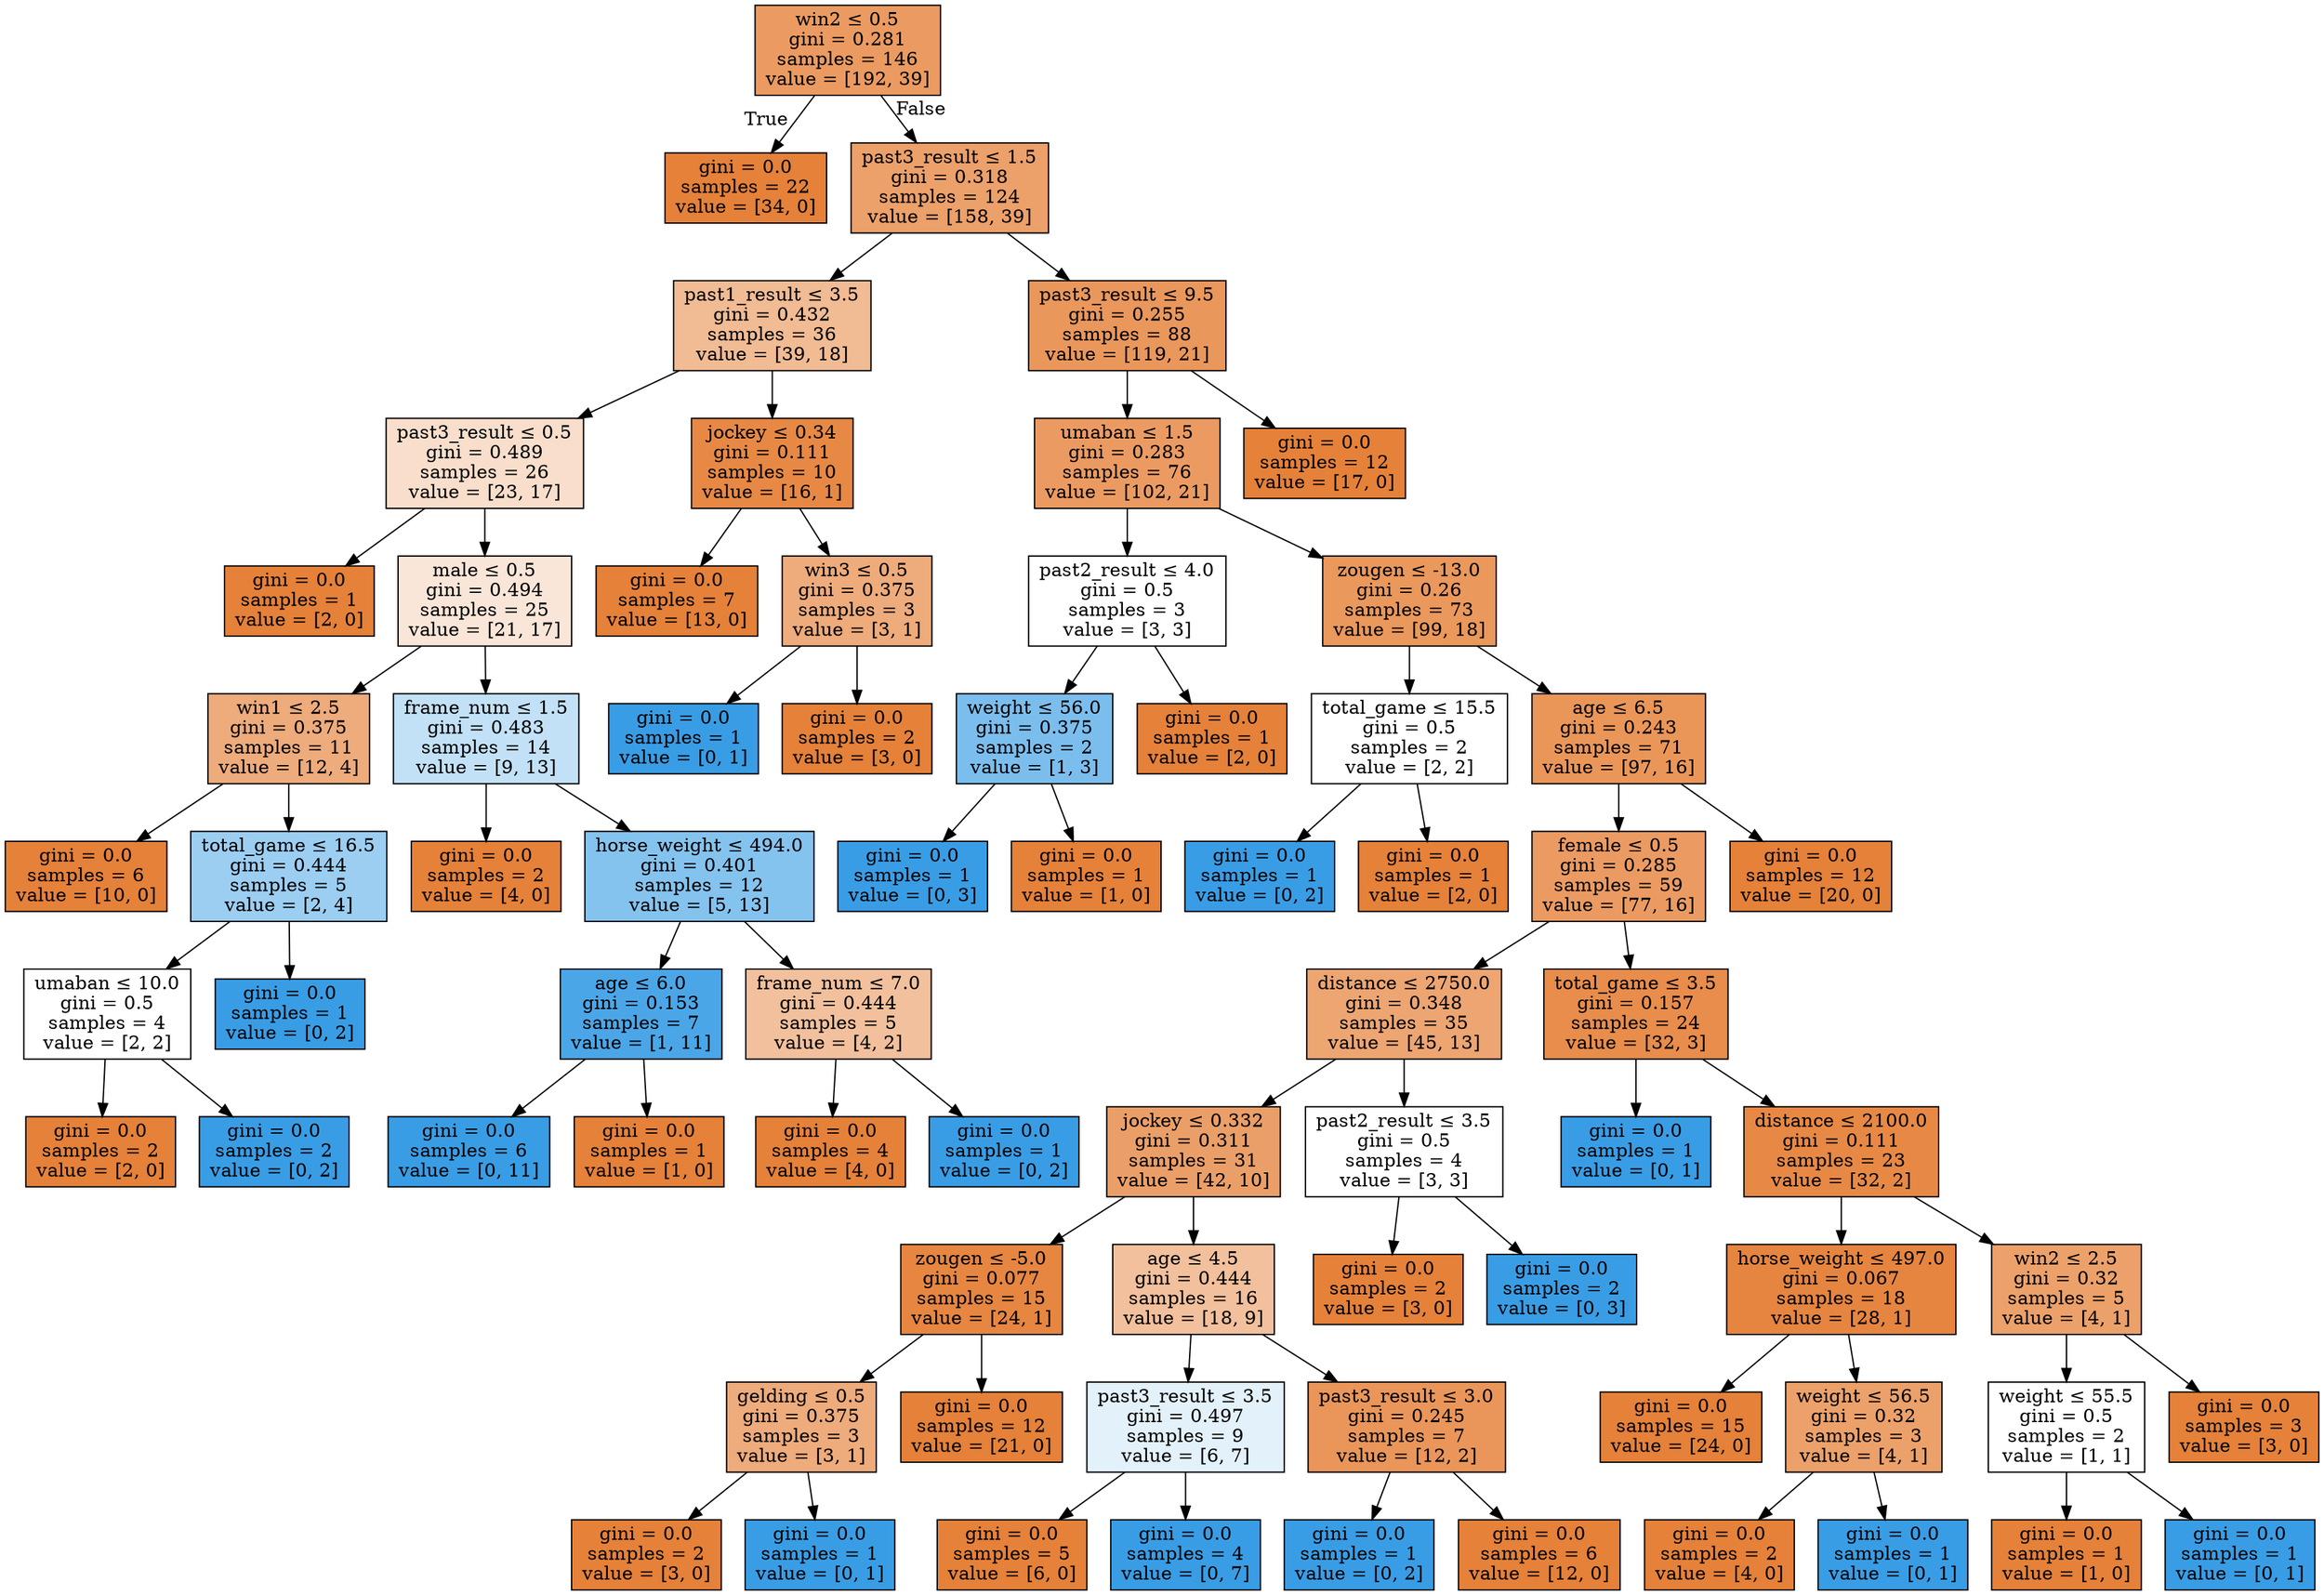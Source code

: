 digraph Tree {
node [shape=box, style="filled", color="black"] ;
0 [label=<win2 &le; 0.5<br/>gini = 0.281<br/>samples = 146<br/>value = [192, 39]>, fillcolor="#e58139cb"] ;
1 [label=<gini = 0.0<br/>samples = 22<br/>value = [34, 0]>, fillcolor="#e58139ff"] ;
0 -> 1 [labeldistance=2.5, labelangle=45, headlabel="True"] ;
2 [label=<past3_result &le; 1.5<br/>gini = 0.318<br/>samples = 124<br/>value = [158, 39]>, fillcolor="#e58139c0"] ;
0 -> 2 [labeldistance=2.5, labelangle=-45, headlabel="False"] ;
3 [label=<past1_result &le; 3.5<br/>gini = 0.432<br/>samples = 36<br/>value = [39, 18]>, fillcolor="#e5813989"] ;
2 -> 3 ;
4 [label=<past3_result &le; 0.5<br/>gini = 0.489<br/>samples = 26<br/>value = [23, 17]>, fillcolor="#e5813943"] ;
3 -> 4 ;
5 [label=<gini = 0.0<br/>samples = 1<br/>value = [2, 0]>, fillcolor="#e58139ff"] ;
4 -> 5 ;
6 [label=<male &le; 0.5<br/>gini = 0.494<br/>samples = 25<br/>value = [21, 17]>, fillcolor="#e5813931"] ;
4 -> 6 ;
7 [label=<win1 &le; 2.5<br/>gini = 0.375<br/>samples = 11<br/>value = [12, 4]>, fillcolor="#e58139aa"] ;
6 -> 7 ;
8 [label=<gini = 0.0<br/>samples = 6<br/>value = [10, 0]>, fillcolor="#e58139ff"] ;
7 -> 8 ;
9 [label=<total_game &le; 16.5<br/>gini = 0.444<br/>samples = 5<br/>value = [2, 4]>, fillcolor="#399de57f"] ;
7 -> 9 ;
10 [label=<umaban &le; 10.0<br/>gini = 0.5<br/>samples = 4<br/>value = [2, 2]>, fillcolor="#e5813900"] ;
9 -> 10 ;
11 [label=<gini = 0.0<br/>samples = 2<br/>value = [2, 0]>, fillcolor="#e58139ff"] ;
10 -> 11 ;
12 [label=<gini = 0.0<br/>samples = 2<br/>value = [0, 2]>, fillcolor="#399de5ff"] ;
10 -> 12 ;
13 [label=<gini = 0.0<br/>samples = 1<br/>value = [0, 2]>, fillcolor="#399de5ff"] ;
9 -> 13 ;
14 [label=<frame_num &le; 1.5<br/>gini = 0.483<br/>samples = 14<br/>value = [9, 13]>, fillcolor="#399de54e"] ;
6 -> 14 ;
15 [label=<gini = 0.0<br/>samples = 2<br/>value = [4, 0]>, fillcolor="#e58139ff"] ;
14 -> 15 ;
16 [label=<horse_weight &le; 494.0<br/>gini = 0.401<br/>samples = 12<br/>value = [5, 13]>, fillcolor="#399de59d"] ;
14 -> 16 ;
17 [label=<age &le; 6.0<br/>gini = 0.153<br/>samples = 7<br/>value = [1, 11]>, fillcolor="#399de5e8"] ;
16 -> 17 ;
18 [label=<gini = 0.0<br/>samples = 6<br/>value = [0, 11]>, fillcolor="#399de5ff"] ;
17 -> 18 ;
19 [label=<gini = 0.0<br/>samples = 1<br/>value = [1, 0]>, fillcolor="#e58139ff"] ;
17 -> 19 ;
20 [label=<frame_num &le; 7.0<br/>gini = 0.444<br/>samples = 5<br/>value = [4, 2]>, fillcolor="#e581397f"] ;
16 -> 20 ;
21 [label=<gini = 0.0<br/>samples = 4<br/>value = [4, 0]>, fillcolor="#e58139ff"] ;
20 -> 21 ;
22 [label=<gini = 0.0<br/>samples = 1<br/>value = [0, 2]>, fillcolor="#399de5ff"] ;
20 -> 22 ;
23 [label=<jockey &le; 0.34<br/>gini = 0.111<br/>samples = 10<br/>value = [16, 1]>, fillcolor="#e58139ef"] ;
3 -> 23 ;
24 [label=<gini = 0.0<br/>samples = 7<br/>value = [13, 0]>, fillcolor="#e58139ff"] ;
23 -> 24 ;
25 [label=<win3 &le; 0.5<br/>gini = 0.375<br/>samples = 3<br/>value = [3, 1]>, fillcolor="#e58139aa"] ;
23 -> 25 ;
26 [label=<gini = 0.0<br/>samples = 1<br/>value = [0, 1]>, fillcolor="#399de5ff"] ;
25 -> 26 ;
27 [label=<gini = 0.0<br/>samples = 2<br/>value = [3, 0]>, fillcolor="#e58139ff"] ;
25 -> 27 ;
28 [label=<past3_result &le; 9.5<br/>gini = 0.255<br/>samples = 88<br/>value = [119, 21]>, fillcolor="#e58139d2"] ;
2 -> 28 ;
29 [label=<umaban &le; 1.5<br/>gini = 0.283<br/>samples = 76<br/>value = [102, 21]>, fillcolor="#e58139ca"] ;
28 -> 29 ;
30 [label=<past2_result &le; 4.0<br/>gini = 0.5<br/>samples = 3<br/>value = [3, 3]>, fillcolor="#e5813900"] ;
29 -> 30 ;
31 [label=<weight &le; 56.0<br/>gini = 0.375<br/>samples = 2<br/>value = [1, 3]>, fillcolor="#399de5aa"] ;
30 -> 31 ;
32 [label=<gini = 0.0<br/>samples = 1<br/>value = [0, 3]>, fillcolor="#399de5ff"] ;
31 -> 32 ;
33 [label=<gini = 0.0<br/>samples = 1<br/>value = [1, 0]>, fillcolor="#e58139ff"] ;
31 -> 33 ;
34 [label=<gini = 0.0<br/>samples = 1<br/>value = [2, 0]>, fillcolor="#e58139ff"] ;
30 -> 34 ;
35 [label=<zougen &le; -13.0<br/>gini = 0.26<br/>samples = 73<br/>value = [99, 18]>, fillcolor="#e58139d1"] ;
29 -> 35 ;
36 [label=<total_game &le; 15.5<br/>gini = 0.5<br/>samples = 2<br/>value = [2, 2]>, fillcolor="#e5813900"] ;
35 -> 36 ;
37 [label=<gini = 0.0<br/>samples = 1<br/>value = [0, 2]>, fillcolor="#399de5ff"] ;
36 -> 37 ;
38 [label=<gini = 0.0<br/>samples = 1<br/>value = [2, 0]>, fillcolor="#e58139ff"] ;
36 -> 38 ;
39 [label=<age &le; 6.5<br/>gini = 0.243<br/>samples = 71<br/>value = [97, 16]>, fillcolor="#e58139d5"] ;
35 -> 39 ;
40 [label=<female &le; 0.5<br/>gini = 0.285<br/>samples = 59<br/>value = [77, 16]>, fillcolor="#e58139ca"] ;
39 -> 40 ;
41 [label=<distance &le; 2750.0<br/>gini = 0.348<br/>samples = 35<br/>value = [45, 13]>, fillcolor="#e58139b5"] ;
40 -> 41 ;
42 [label=<jockey &le; 0.332<br/>gini = 0.311<br/>samples = 31<br/>value = [42, 10]>, fillcolor="#e58139c2"] ;
41 -> 42 ;
43 [label=<zougen &le; -5.0<br/>gini = 0.077<br/>samples = 15<br/>value = [24, 1]>, fillcolor="#e58139f4"] ;
42 -> 43 ;
44 [label=<gelding &le; 0.5<br/>gini = 0.375<br/>samples = 3<br/>value = [3, 1]>, fillcolor="#e58139aa"] ;
43 -> 44 ;
45 [label=<gini = 0.0<br/>samples = 2<br/>value = [3, 0]>, fillcolor="#e58139ff"] ;
44 -> 45 ;
46 [label=<gini = 0.0<br/>samples = 1<br/>value = [0, 1]>, fillcolor="#399de5ff"] ;
44 -> 46 ;
47 [label=<gini = 0.0<br/>samples = 12<br/>value = [21, 0]>, fillcolor="#e58139ff"] ;
43 -> 47 ;
48 [label=<age &le; 4.5<br/>gini = 0.444<br/>samples = 16<br/>value = [18, 9]>, fillcolor="#e581397f"] ;
42 -> 48 ;
49 [label=<past3_result &le; 3.5<br/>gini = 0.497<br/>samples = 9<br/>value = [6, 7]>, fillcolor="#399de524"] ;
48 -> 49 ;
50 [label=<gini = 0.0<br/>samples = 5<br/>value = [6, 0]>, fillcolor="#e58139ff"] ;
49 -> 50 ;
51 [label=<gini = 0.0<br/>samples = 4<br/>value = [0, 7]>, fillcolor="#399de5ff"] ;
49 -> 51 ;
52 [label=<past3_result &le; 3.0<br/>gini = 0.245<br/>samples = 7<br/>value = [12, 2]>, fillcolor="#e58139d4"] ;
48 -> 52 ;
53 [label=<gini = 0.0<br/>samples = 1<br/>value = [0, 2]>, fillcolor="#399de5ff"] ;
52 -> 53 ;
54 [label=<gini = 0.0<br/>samples = 6<br/>value = [12, 0]>, fillcolor="#e58139ff"] ;
52 -> 54 ;
55 [label=<past2_result &le; 3.5<br/>gini = 0.5<br/>samples = 4<br/>value = [3, 3]>, fillcolor="#e5813900"] ;
41 -> 55 ;
56 [label=<gini = 0.0<br/>samples = 2<br/>value = [3, 0]>, fillcolor="#e58139ff"] ;
55 -> 56 ;
57 [label=<gini = 0.0<br/>samples = 2<br/>value = [0, 3]>, fillcolor="#399de5ff"] ;
55 -> 57 ;
58 [label=<total_game &le; 3.5<br/>gini = 0.157<br/>samples = 24<br/>value = [32, 3]>, fillcolor="#e58139e7"] ;
40 -> 58 ;
59 [label=<gini = 0.0<br/>samples = 1<br/>value = [0, 1]>, fillcolor="#399de5ff"] ;
58 -> 59 ;
60 [label=<distance &le; 2100.0<br/>gini = 0.111<br/>samples = 23<br/>value = [32, 2]>, fillcolor="#e58139ef"] ;
58 -> 60 ;
61 [label=<horse_weight &le; 497.0<br/>gini = 0.067<br/>samples = 18<br/>value = [28, 1]>, fillcolor="#e58139f6"] ;
60 -> 61 ;
62 [label=<gini = 0.0<br/>samples = 15<br/>value = [24, 0]>, fillcolor="#e58139ff"] ;
61 -> 62 ;
63 [label=<weight &le; 56.5<br/>gini = 0.32<br/>samples = 3<br/>value = [4, 1]>, fillcolor="#e58139bf"] ;
61 -> 63 ;
64 [label=<gini = 0.0<br/>samples = 2<br/>value = [4, 0]>, fillcolor="#e58139ff"] ;
63 -> 64 ;
65 [label=<gini = 0.0<br/>samples = 1<br/>value = [0, 1]>, fillcolor="#399de5ff"] ;
63 -> 65 ;
66 [label=<win2 &le; 2.5<br/>gini = 0.32<br/>samples = 5<br/>value = [4, 1]>, fillcolor="#e58139bf"] ;
60 -> 66 ;
67 [label=<weight &le; 55.5<br/>gini = 0.5<br/>samples = 2<br/>value = [1, 1]>, fillcolor="#e5813900"] ;
66 -> 67 ;
68 [label=<gini = 0.0<br/>samples = 1<br/>value = [1, 0]>, fillcolor="#e58139ff"] ;
67 -> 68 ;
69 [label=<gini = 0.0<br/>samples = 1<br/>value = [0, 1]>, fillcolor="#399de5ff"] ;
67 -> 69 ;
70 [label=<gini = 0.0<br/>samples = 3<br/>value = [3, 0]>, fillcolor="#e58139ff"] ;
66 -> 70 ;
71 [label=<gini = 0.0<br/>samples = 12<br/>value = [20, 0]>, fillcolor="#e58139ff"] ;
39 -> 71 ;
72 [label=<gini = 0.0<br/>samples = 12<br/>value = [17, 0]>, fillcolor="#e58139ff"] ;
28 -> 72 ;
}